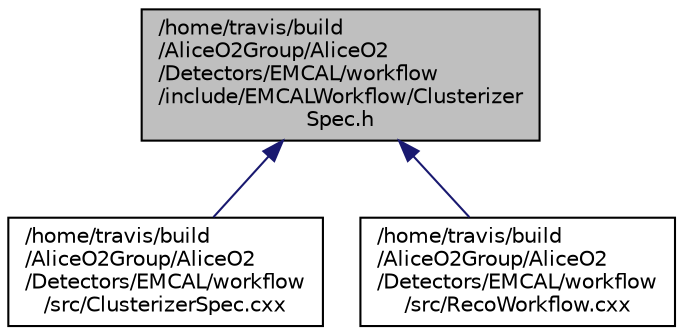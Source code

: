 digraph "/home/travis/build/AliceO2Group/AliceO2/Detectors/EMCAL/workflow/include/EMCALWorkflow/ClusterizerSpec.h"
{
 // INTERACTIVE_SVG=YES
  bgcolor="transparent";
  edge [fontname="Helvetica",fontsize="10",labelfontname="Helvetica",labelfontsize="10"];
  node [fontname="Helvetica",fontsize="10",shape=record];
  Node162 [label="/home/travis/build\l/AliceO2Group/AliceO2\l/Detectors/EMCAL/workflow\l/include/EMCALWorkflow/Clusterizer\lSpec.h",height=0.2,width=0.4,color="black", fillcolor="grey75", style="filled", fontcolor="black"];
  Node162 -> Node163 [dir="back",color="midnightblue",fontsize="10",style="solid",fontname="Helvetica"];
  Node163 [label="/home/travis/build\l/AliceO2Group/AliceO2\l/Detectors/EMCAL/workflow\l/src/ClusterizerSpec.cxx",height=0.2,width=0.4,color="black",URL="$d7/d67/EMCAL_2workflow_2src_2ClusterizerSpec_8cxx.html"];
  Node162 -> Node164 [dir="back",color="midnightblue",fontsize="10",style="solid",fontname="Helvetica"];
  Node164 [label="/home/travis/build\l/AliceO2Group/AliceO2\l/Detectors/EMCAL/workflow\l/src/RecoWorkflow.cxx",height=0.2,width=0.4,color="black",URL="$d2/dbf/EMCAL_2workflow_2src_2RecoWorkflow_8cxx.html"];
}
